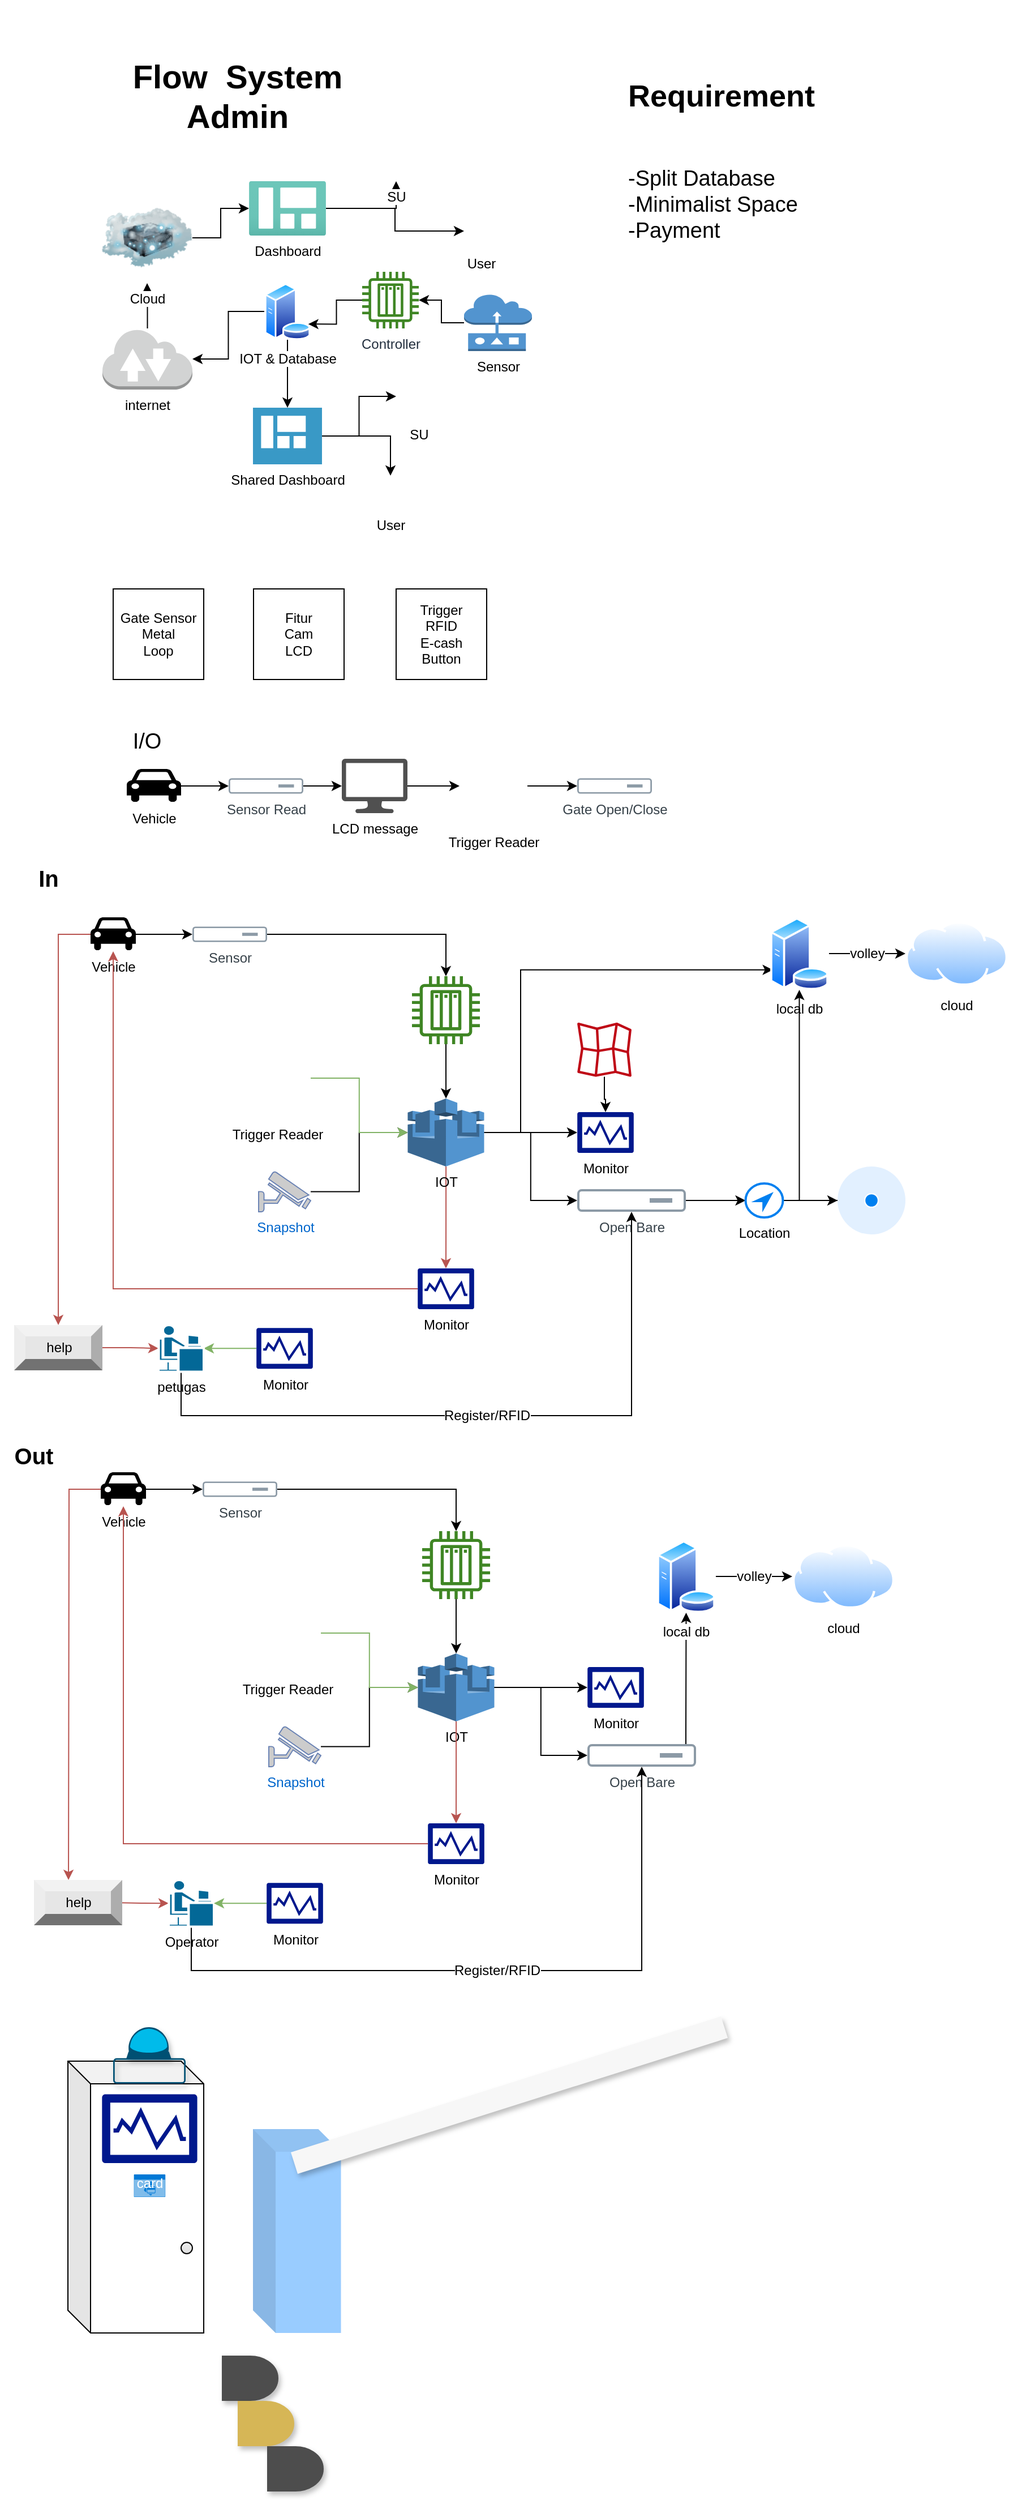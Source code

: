 <mxfile version="20.1.1" type="github">
  <diagram id="emxfY2-Sq-O-D1lA9IJM" name="Page-1">
    <mxGraphModel dx="1695" dy="1661" grid="1" gridSize="10" guides="1" tooltips="1" connect="1" arrows="1" fold="1" page="1" pageScale="1" pageWidth="827" pageHeight="1169" math="0" shadow="0">
      <root>
        <mxCell id="0" />
        <mxCell id="1" parent="0" />
        <mxCell id="iXk9eSZz2ZHoy0t9PR9_-7" value="" style="edgeStyle=orthogonalEdgeStyle;rounded=0;orthogonalLoop=1;jettySize=auto;html=1;" edge="1" parent="1" source="iXk9eSZz2ZHoy0t9PR9_-1" target="iXk9eSZz2ZHoy0t9PR9_-3">
          <mxGeometry relative="1" as="geometry" />
        </mxCell>
        <mxCell id="iXk9eSZz2ZHoy0t9PR9_-1" value="internet" style="outlineConnect=0;dashed=0;verticalLabelPosition=bottom;verticalAlign=top;align=center;html=1;shape=mxgraph.aws3.internet_2;fillColor=#D2D3D3;gradientColor=none;" vertex="1" parent="1">
          <mxGeometry x="100.5" y="150" width="79.5" height="54" as="geometry" />
        </mxCell>
        <mxCell id="iXk9eSZz2ZHoy0t9PR9_-10" value="" style="edgeStyle=orthogonalEdgeStyle;rounded=0;orthogonalLoop=1;jettySize=auto;html=1;" edge="1" parent="1" source="iXk9eSZz2ZHoy0t9PR9_-2" target="iXk9eSZz2ZHoy0t9PR9_-30">
          <mxGeometry relative="1" as="geometry" />
        </mxCell>
        <mxCell id="iXk9eSZz2ZHoy0t9PR9_-2" value="Sensor" style="outlineConnect=0;dashed=0;verticalLabelPosition=bottom;verticalAlign=top;align=center;html=1;shape=mxgraph.aws3.sensor;fillColor=#5294CF;gradientColor=none;" vertex="1" parent="1">
          <mxGeometry x="420" y="120" width="60" height="50" as="geometry" />
        </mxCell>
        <mxCell id="iXk9eSZz2ZHoy0t9PR9_-12" value="" style="edgeStyle=orthogonalEdgeStyle;rounded=0;orthogonalLoop=1;jettySize=auto;html=1;" edge="1" parent="1" source="iXk9eSZz2ZHoy0t9PR9_-3" target="iXk9eSZz2ZHoy0t9PR9_-5">
          <mxGeometry relative="1" as="geometry">
            <mxPoint x="260" y="70" as="targetPoint" />
          </mxGeometry>
        </mxCell>
        <mxCell id="iXk9eSZz2ZHoy0t9PR9_-3" value="Cloud" style="image;html=1;image=img/lib/clip_art/networking/Cloud_Server_128x128.png" vertex="1" parent="1">
          <mxGeometry x="100" y="30" width="80" height="80" as="geometry" />
        </mxCell>
        <mxCell id="iXk9eSZz2ZHoy0t9PR9_-9" value="" style="edgeStyle=orthogonalEdgeStyle;rounded=0;orthogonalLoop=1;jettySize=auto;html=1;" edge="1" parent="1" source="iXk9eSZz2ZHoy0t9PR9_-4" target="iXk9eSZz2ZHoy0t9PR9_-1">
          <mxGeometry relative="1" as="geometry" />
        </mxCell>
        <mxCell id="iXk9eSZz2ZHoy0t9PR9_-13" value="" style="edgeStyle=orthogonalEdgeStyle;rounded=0;orthogonalLoop=1;jettySize=auto;html=1;" edge="1" parent="1" source="iXk9eSZz2ZHoy0t9PR9_-4" target="iXk9eSZz2ZHoy0t9PR9_-6">
          <mxGeometry relative="1" as="geometry" />
        </mxCell>
        <mxCell id="iXk9eSZz2ZHoy0t9PR9_-4" value="IOT &amp;amp; Database" style="aspect=fixed;perimeter=ellipsePerimeter;html=1;align=center;shadow=0;dashed=0;spacingTop=3;image;image=img/lib/active_directory/database_server.svg;" vertex="1" parent="1">
          <mxGeometry x="243.5" y="110" width="41" height="50" as="geometry" />
        </mxCell>
        <mxCell id="iXk9eSZz2ZHoy0t9PR9_-18" style="edgeStyle=orthogonalEdgeStyle;rounded=0;orthogonalLoop=1;jettySize=auto;html=1;entryX=0;entryY=0.5;entryDx=0;entryDy=0;" edge="1" parent="1" source="iXk9eSZz2ZHoy0t9PR9_-5" target="iXk9eSZz2ZHoy0t9PR9_-14">
          <mxGeometry relative="1" as="geometry">
            <mxPoint x="530" y="64" as="targetPoint" />
          </mxGeometry>
        </mxCell>
        <mxCell id="iXk9eSZz2ZHoy0t9PR9_-21" style="edgeStyle=orthogonalEdgeStyle;rounded=0;orthogonalLoop=1;jettySize=auto;html=1;entryX=0.5;entryY=1;entryDx=0;entryDy=0;" edge="1" parent="1" source="iXk9eSZz2ZHoy0t9PR9_-5" target="iXk9eSZz2ZHoy0t9PR9_-15">
          <mxGeometry relative="1" as="geometry" />
        </mxCell>
        <mxCell id="iXk9eSZz2ZHoy0t9PR9_-5" value="Dashboard" style="aspect=fixed;html=1;points=[];align=center;image;fontSize=12;image=img/lib/azure2/general/Dashboard.svg;" vertex="1" parent="1">
          <mxGeometry x="230" y="20" width="68" height="48" as="geometry" />
        </mxCell>
        <mxCell id="iXk9eSZz2ZHoy0t9PR9_-25" style="edgeStyle=orthogonalEdgeStyle;rounded=0;orthogonalLoop=1;jettySize=auto;html=1;" edge="1" parent="1" source="iXk9eSZz2ZHoy0t9PR9_-6" target="iXk9eSZz2ZHoy0t9PR9_-23">
          <mxGeometry relative="1" as="geometry" />
        </mxCell>
        <mxCell id="iXk9eSZz2ZHoy0t9PR9_-26" style="edgeStyle=orthogonalEdgeStyle;rounded=0;orthogonalLoop=1;jettySize=auto;html=1;" edge="1" parent="1" source="iXk9eSZz2ZHoy0t9PR9_-6" target="iXk9eSZz2ZHoy0t9PR9_-24">
          <mxGeometry relative="1" as="geometry" />
        </mxCell>
        <mxCell id="iXk9eSZz2ZHoy0t9PR9_-6" value="Shared Dashboard" style="sketch=0;aspect=fixed;html=1;points=[];align=center;image;fontSize=12;image=img/lib/mscae/Shared_Dashboard.svg;" vertex="1" parent="1">
          <mxGeometry x="233.51" y="220" width="60.98" height="50" as="geometry" />
        </mxCell>
        <mxCell id="iXk9eSZz2ZHoy0t9PR9_-14" value="User" style="shape=image;html=1;verticalAlign=top;verticalLabelPosition=bottom;labelBackgroundColor=#ffffff;imageAspect=0;aspect=fixed;image=https://cdn4.iconfinder.com/data/icons/essential-app-2/16/user-avatar-human-admin-login-128.png" vertex="1" parent="1">
          <mxGeometry x="420" y="49" width="30" height="30" as="geometry" />
        </mxCell>
        <mxCell id="iXk9eSZz2ZHoy0t9PR9_-15" value="SU" style="shape=image;html=1;verticalAlign=top;verticalLabelPosition=bottom;labelBackgroundColor=#ffffff;imageAspect=0;aspect=fixed;image=https://cdn3.iconfinder.com/data/icons/essential-rounded/64/Rounded-31-128.png" vertex="1" parent="1">
          <mxGeometry x="340" y="-20" width="40" height="40" as="geometry" />
        </mxCell>
        <mxCell id="iXk9eSZz2ZHoy0t9PR9_-23" value="SU" style="shape=image;html=1;verticalAlign=top;verticalLabelPosition=bottom;labelBackgroundColor=#ffffff;imageAspect=0;aspect=fixed;image=https://cdn3.iconfinder.com/data/icons/essential-rounded/64/Rounded-31-128.png" vertex="1" parent="1">
          <mxGeometry x="360" y="190" width="40" height="40" as="geometry" />
        </mxCell>
        <mxCell id="iXk9eSZz2ZHoy0t9PR9_-24" value="User" style="shape=image;html=1;verticalAlign=top;verticalLabelPosition=bottom;labelBackgroundColor=#ffffff;imageAspect=0;aspect=fixed;image=https://cdn4.iconfinder.com/data/icons/essential-app-2/16/user-avatar-human-admin-login-128.png" vertex="1" parent="1">
          <mxGeometry x="340" y="280" width="30" height="30" as="geometry" />
        </mxCell>
        <mxCell id="iXk9eSZz2ZHoy0t9PR9_-28" value="Gate Sensor&lt;br&gt;Metal&lt;br&gt;Loop" style="whiteSpace=wrap;html=1;aspect=fixed;" vertex="1" parent="1">
          <mxGeometry x="110" y="380" width="80" height="80" as="geometry" />
        </mxCell>
        <mxCell id="iXk9eSZz2ZHoy0t9PR9_-29" value="Fitur&lt;br&gt;Cam&lt;br&gt;LCD" style="whiteSpace=wrap;html=1;aspect=fixed;" vertex="1" parent="1">
          <mxGeometry x="234" y="380" width="80" height="80" as="geometry" />
        </mxCell>
        <mxCell id="iXk9eSZz2ZHoy0t9PR9_-31" style="edgeStyle=orthogonalEdgeStyle;rounded=0;orthogonalLoop=1;jettySize=auto;html=1;entryX=1;entryY=0.75;entryDx=0;entryDy=0;" edge="1" parent="1" source="iXk9eSZz2ZHoy0t9PR9_-30" target="iXk9eSZz2ZHoy0t9PR9_-4">
          <mxGeometry relative="1" as="geometry" />
        </mxCell>
        <mxCell id="iXk9eSZz2ZHoy0t9PR9_-30" value="Controller" style="sketch=0;outlineConnect=0;fontColor=#232F3E;gradientColor=none;fillColor=#3F8624;strokeColor=none;dashed=0;verticalLabelPosition=bottom;verticalAlign=top;align=center;html=1;fontSize=12;fontStyle=0;aspect=fixed;pointerEvents=1;shape=mxgraph.aws4.iot_thing_plc;" vertex="1" parent="1">
          <mxGeometry x="330" y="100" width="50" height="50" as="geometry" />
        </mxCell>
        <mxCell id="iXk9eSZz2ZHoy0t9PR9_-32" value="Trigger&lt;br&gt;RFID&lt;br&gt;E-cash&lt;br&gt;Button" style="whiteSpace=wrap;html=1;aspect=fixed;" vertex="1" parent="1">
          <mxGeometry x="360" y="380" width="80" height="80" as="geometry" />
        </mxCell>
        <mxCell id="iXk9eSZz2ZHoy0t9PR9_-38" value="Flow&amp;nbsp; System Admin" style="text;html=1;strokeColor=none;fillColor=none;align=center;verticalAlign=middle;whiteSpace=wrap;rounded=0;fontStyle=1;fontSize=29;" vertex="1" parent="1">
          <mxGeometry x="110" y="-70" width="220" height="30" as="geometry" />
        </mxCell>
        <mxCell id="iXk9eSZz2ZHoy0t9PR9_-39" value="&lt;h1 style=&quot;&quot;&gt;&lt;font style=&quot;font-size: 27px;&quot;&gt;Requirement&lt;/font&gt;&lt;/h1&gt;&lt;div style=&quot;font-size: 19px;&quot;&gt;&lt;font style=&quot;font-size: 19px;&quot;&gt;-&lt;/font&gt;&lt;font style=&quot;font-size: 19px;&quot;&gt;Split Database&lt;/font&gt;&lt;/div&gt;&lt;div style=&quot;font-size: 19px;&quot;&gt;&lt;font style=&quot;font-size: 19px;&quot;&gt;-Minimalist Space&lt;/font&gt;&lt;/div&gt;&lt;div style=&quot;font-size: 19px;&quot;&gt;&lt;font style=&quot;font-size: 19px;&quot;&gt;-Payment&lt;/font&gt;&lt;/div&gt;" style="text;html=1;strokeColor=none;fillColor=none;spacing=5;spacingTop=-20;whiteSpace=wrap;overflow=hidden;rounded=0;fontSize=29;" vertex="1" parent="1">
          <mxGeometry x="560" y="-130" width="304" height="210" as="geometry" />
        </mxCell>
        <mxCell id="iXk9eSZz2ZHoy0t9PR9_-56" value="" style="group" vertex="1" connectable="0" parent="1">
          <mxGeometry x="110" y="500" width="476" height="84.01" as="geometry" />
        </mxCell>
        <mxCell id="iXk9eSZz2ZHoy0t9PR9_-34" value="Sensor Read" style="aspect=fixed;perimeter=ellipsePerimeter;html=1;align=center;fontSize=12;verticalAlign=top;fontColor=#364149;shadow=0;dashed=0;image;image=img/lib/cumulus/server_bare_metal.svg;" vertex="1" parent="iXk9eSZz2ZHoy0t9PR9_-56">
          <mxGeometry x="102" y="47.12" width="66" height="13.75" as="geometry" />
        </mxCell>
        <mxCell id="iXk9eSZz2ZHoy0t9PR9_-35" value="LCD message" style="sketch=0;pointerEvents=1;shadow=0;dashed=0;html=1;strokeColor=none;fillColor=#505050;labelPosition=center;verticalLabelPosition=bottom;verticalAlign=top;outlineConnect=0;align=center;shape=mxgraph.office.devices.lcd_monitor;" vertex="1" parent="iXk9eSZz2ZHoy0t9PR9_-56">
          <mxGeometry x="202" y="30" width="58" height="48" as="geometry" />
        </mxCell>
        <mxCell id="iXk9eSZz2ZHoy0t9PR9_-37" value="" style="edgeStyle=orthogonalEdgeStyle;rounded=0;orthogonalLoop=1;jettySize=auto;html=1;" edge="1" parent="iXk9eSZz2ZHoy0t9PR9_-56" source="iXk9eSZz2ZHoy0t9PR9_-34" target="iXk9eSZz2ZHoy0t9PR9_-35">
          <mxGeometry relative="1" as="geometry" />
        </mxCell>
        <mxCell id="iXk9eSZz2ZHoy0t9PR9_-41" value="I/O" style="text;html=1;strokeColor=none;fillColor=none;align=center;verticalAlign=middle;whiteSpace=wrap;rounded=0;fontSize=19;" vertex="1" parent="iXk9eSZz2ZHoy0t9PR9_-56">
          <mxGeometry width="60" height="30" as="geometry" />
        </mxCell>
        <mxCell id="iXk9eSZz2ZHoy0t9PR9_-44" value="Gate Open/Close" style="aspect=fixed;perimeter=ellipsePerimeter;html=1;align=center;fontSize=12;verticalAlign=top;fontColor=#364149;shadow=0;dashed=0;image;image=img/lib/cumulus/server_bare_metal.svg;" vertex="1" parent="iXk9eSZz2ZHoy0t9PR9_-56">
          <mxGeometry x="410" y="47.13" width="66" height="13.75" as="geometry" />
        </mxCell>
        <mxCell id="iXk9eSZz2ZHoy0t9PR9_-33" value="Vehicle" style="shape=mxgraph.signs.transportation.car_4;html=1;pointerEvents=1;fillColor=#000000;strokeColor=none;verticalLabelPosition=bottom;verticalAlign=top;align=center;" vertex="1" parent="iXk9eSZz2ZHoy0t9PR9_-56">
          <mxGeometry x="12" y="39" width="48" height="30" as="geometry" />
        </mxCell>
        <mxCell id="iXk9eSZz2ZHoy0t9PR9_-36" value="" style="edgeStyle=orthogonalEdgeStyle;rounded=0;orthogonalLoop=1;jettySize=auto;html=1;" edge="1" parent="iXk9eSZz2ZHoy0t9PR9_-56" source="iXk9eSZz2ZHoy0t9PR9_-33" target="iXk9eSZz2ZHoy0t9PR9_-34">
          <mxGeometry relative="1" as="geometry" />
        </mxCell>
        <mxCell id="iXk9eSZz2ZHoy0t9PR9_-42" value="&lt;font style=&quot;font-size: 12px;&quot;&gt;Trigger Reader&lt;/font&gt;" style="shape=image;html=1;verticalAlign=top;verticalLabelPosition=bottom;labelBackgroundColor=#ffffff;imageAspect=0;aspect=fixed;image=https://cdn1.iconfinder.com/data/icons/smartphone-signal-5g-trading/64/Smartphone_NFC-128.png;fontSize=19;" vertex="1" parent="iXk9eSZz2ZHoy0t9PR9_-56">
          <mxGeometry x="306" y="24.01" width="60" height="60" as="geometry" />
        </mxCell>
        <mxCell id="iXk9eSZz2ZHoy0t9PR9_-43" value="" style="edgeStyle=orthogonalEdgeStyle;rounded=0;orthogonalLoop=1;jettySize=auto;html=1;fontSize=12;" edge="1" parent="iXk9eSZz2ZHoy0t9PR9_-56" source="iXk9eSZz2ZHoy0t9PR9_-35" target="iXk9eSZz2ZHoy0t9PR9_-42">
          <mxGeometry relative="1" as="geometry" />
        </mxCell>
        <mxCell id="iXk9eSZz2ZHoy0t9PR9_-45" value="" style="edgeStyle=orthogonalEdgeStyle;rounded=0;orthogonalLoop=1;jettySize=auto;html=1;fontSize=12;" edge="1" parent="iXk9eSZz2ZHoy0t9PR9_-56" source="iXk9eSZz2ZHoy0t9PR9_-42" target="iXk9eSZz2ZHoy0t9PR9_-44">
          <mxGeometry relative="1" as="geometry" />
        </mxCell>
        <mxCell id="iXk9eSZz2ZHoy0t9PR9_-66" style="edgeStyle=orthogonalEdgeStyle;rounded=0;orthogonalLoop=1;jettySize=auto;html=1;entryX=0;entryY=0.5;entryDx=0;entryDy=0;fontSize=12;" edge="1" parent="1" source="iXk9eSZz2ZHoy0t9PR9_-58" target="iXk9eSZz2ZHoy0t9PR9_-60">
          <mxGeometry relative="1" as="geometry" />
        </mxCell>
        <mxCell id="iXk9eSZz2ZHoy0t9PR9_-115" style="edgeStyle=orthogonalEdgeStyle;rounded=0;orthogonalLoop=1;jettySize=auto;html=1;fontSize=12;exitX=0;exitY=0.5;exitDx=0;exitDy=0;exitPerimeter=0;fillColor=#f8cecc;strokeColor=#b85450;" edge="1" parent="1" source="iXk9eSZz2ZHoy0t9PR9_-58" target="iXk9eSZz2ZHoy0t9PR9_-93">
          <mxGeometry relative="1" as="geometry" />
        </mxCell>
        <mxCell id="iXk9eSZz2ZHoy0t9PR9_-58" value="Vehicle" style="shape=mxgraph.signs.transportation.car_4;html=1;pointerEvents=1;fillColor=#000000;strokeColor=none;verticalLabelPosition=bottom;verticalAlign=top;align=center;" vertex="1" parent="1">
          <mxGeometry x="90" y="670" width="40" height="30" as="geometry" />
        </mxCell>
        <mxCell id="iXk9eSZz2ZHoy0t9PR9_-74" style="edgeStyle=orthogonalEdgeStyle;rounded=0;orthogonalLoop=1;jettySize=auto;html=1;fontSize=12;" edge="1" parent="1" source="iXk9eSZz2ZHoy0t9PR9_-60" target="iXk9eSZz2ZHoy0t9PR9_-69">
          <mxGeometry relative="1" as="geometry" />
        </mxCell>
        <mxCell id="iXk9eSZz2ZHoy0t9PR9_-60" value="Sensor" style="aspect=fixed;perimeter=ellipsePerimeter;html=1;align=center;fontSize=12;verticalAlign=top;fontColor=#364149;shadow=0;dashed=0;image;image=img/lib/cumulus/server_bare_metal.svg;" vertex="1" parent="1">
          <mxGeometry x="180" y="678.12" width="66" height="13.75" as="geometry" />
        </mxCell>
        <mxCell id="iXk9eSZz2ZHoy0t9PR9_-80" style="edgeStyle=orthogonalEdgeStyle;rounded=0;orthogonalLoop=1;jettySize=auto;html=1;entryX=0;entryY=0.5;entryDx=0;entryDy=0;entryPerimeter=0;fontSize=12;" edge="1" parent="1" source="iXk9eSZz2ZHoy0t9PR9_-63" target="iXk9eSZz2ZHoy0t9PR9_-76">
          <mxGeometry relative="1" as="geometry" />
        </mxCell>
        <mxCell id="iXk9eSZz2ZHoy0t9PR9_-63" value="Snapshot" style="fontColor=#0066CC;verticalAlign=top;verticalLabelPosition=bottom;labelPosition=center;align=center;html=1;outlineConnect=0;fillColor=#CCCCCC;strokeColor=#6881B3;gradientColor=none;gradientDirection=north;strokeWidth=2;shape=mxgraph.networks.security_camera;fontSize=12;" vertex="1" parent="1">
          <mxGeometry x="238.5" y="894.5" width="46" height="35.5" as="geometry" />
        </mxCell>
        <mxCell id="iXk9eSZz2ZHoy0t9PR9_-81" style="edgeStyle=orthogonalEdgeStyle;rounded=0;orthogonalLoop=1;jettySize=auto;html=1;fontSize=12;" edge="1" parent="1" source="iXk9eSZz2ZHoy0t9PR9_-69" target="iXk9eSZz2ZHoy0t9PR9_-76">
          <mxGeometry relative="1" as="geometry" />
        </mxCell>
        <mxCell id="iXk9eSZz2ZHoy0t9PR9_-69" value="" style="sketch=0;outlineConnect=0;fontColor=#232F3E;gradientColor=none;fillColor=#3F8624;strokeColor=none;dashed=0;verticalLabelPosition=bottom;verticalAlign=top;align=center;html=1;fontSize=12;fontStyle=0;aspect=fixed;pointerEvents=1;shape=mxgraph.aws4.iot_thing_plc;" vertex="1" parent="1">
          <mxGeometry x="374" y="722" width="60" height="60" as="geometry" />
        </mxCell>
        <mxCell id="iXk9eSZz2ZHoy0t9PR9_-79" style="edgeStyle=orthogonalEdgeStyle;rounded=0;orthogonalLoop=1;jettySize=auto;html=1;fontSize=12;fillColor=#d5e8d4;strokeColor=#82b366;" edge="1" parent="1" source="iXk9eSZz2ZHoy0t9PR9_-73" target="iXk9eSZz2ZHoy0t9PR9_-76">
          <mxGeometry relative="1" as="geometry" />
        </mxCell>
        <mxCell id="iXk9eSZz2ZHoy0t9PR9_-73" value="&lt;font style=&quot;font-size: 12px;&quot;&gt;Trigger Reader&lt;/font&gt;" style="shape=image;html=1;verticalAlign=top;verticalLabelPosition=bottom;labelBackgroundColor=#ffffff;imageAspect=0;aspect=fixed;image=https://cdn1.iconfinder.com/data/icons/smartphone-signal-5g-trading/64/Smartphone_NFC-128.png;fontSize=19;" vertex="1" parent="1">
          <mxGeometry x="224.5" y="782" width="60" height="60" as="geometry" />
        </mxCell>
        <mxCell id="iXk9eSZz2ZHoy0t9PR9_-78" style="edgeStyle=orthogonalEdgeStyle;rounded=0;orthogonalLoop=1;jettySize=auto;html=1;fontSize=12;entryX=0;entryY=0.5;entryDx=0;entryDy=0;entryPerimeter=0;" edge="1" parent="1" source="iXk9eSZz2ZHoy0t9PR9_-76" target="iXk9eSZz2ZHoy0t9PR9_-77">
          <mxGeometry relative="1" as="geometry">
            <mxPoint x="570" y="850" as="targetPoint" />
            <Array as="points">
              <mxPoint x="480" y="860" />
              <mxPoint x="480" y="860" />
            </Array>
          </mxGeometry>
        </mxCell>
        <mxCell id="iXk9eSZz2ZHoy0t9PR9_-84" style="edgeStyle=orthogonalEdgeStyle;rounded=0;orthogonalLoop=1;jettySize=auto;html=1;entryX=0;entryY=0.5;entryDx=0;entryDy=0;fontSize=12;" edge="1" parent="1" source="iXk9eSZz2ZHoy0t9PR9_-76" target="iXk9eSZz2ZHoy0t9PR9_-83">
          <mxGeometry relative="1" as="geometry" />
        </mxCell>
        <mxCell id="iXk9eSZz2ZHoy0t9PR9_-86" style="edgeStyle=orthogonalEdgeStyle;rounded=0;orthogonalLoop=1;jettySize=auto;html=1;entryX=0;entryY=0.75;entryDx=0;entryDy=0;fontSize=12;" edge="1" parent="1" source="iXk9eSZz2ZHoy0t9PR9_-76" target="iXk9eSZz2ZHoy0t9PR9_-85">
          <mxGeometry relative="1" as="geometry">
            <Array as="points">
              <mxPoint x="470" y="860" />
              <mxPoint x="470" y="716" />
            </Array>
          </mxGeometry>
        </mxCell>
        <mxCell id="iXk9eSZz2ZHoy0t9PR9_-91" value="" style="edgeStyle=orthogonalEdgeStyle;rounded=0;orthogonalLoop=1;jettySize=auto;html=1;fontSize=12;fillColor=#f8cecc;strokeColor=#b85450;" edge="1" parent="1" source="iXk9eSZz2ZHoy0t9PR9_-76" target="iXk9eSZz2ZHoy0t9PR9_-90">
          <mxGeometry relative="1" as="geometry" />
        </mxCell>
        <mxCell id="iXk9eSZz2ZHoy0t9PR9_-76" value="IOT" style="outlineConnect=0;dashed=0;verticalLabelPosition=bottom;verticalAlign=top;align=center;html=1;shape=mxgraph.aws3.aws_iot;fillColor=#5294CF;gradientColor=none;fontSize=12;" vertex="1" parent="1">
          <mxGeometry x="370.25" y="830" width="67.5" height="60" as="geometry" />
        </mxCell>
        <mxCell id="iXk9eSZz2ZHoy0t9PR9_-77" value="Monitor" style="sketch=0;aspect=fixed;pointerEvents=1;shadow=0;dashed=0;html=1;strokeColor=none;labelPosition=center;verticalLabelPosition=bottom;verticalAlign=top;align=center;fillColor=#00188D;shape=mxgraph.mscae.enterprise.performance_monitor;fontSize=12;" vertex="1" parent="1">
          <mxGeometry x="520" y="842" width="50" height="36" as="geometry" />
        </mxCell>
        <mxCell id="iXk9eSZz2ZHoy0t9PR9_-99" value="" style="edgeStyle=orthogonalEdgeStyle;rounded=0;orthogonalLoop=1;jettySize=auto;html=1;fontSize=12;" edge="1" parent="1" source="iXk9eSZz2ZHoy0t9PR9_-83" target="iXk9eSZz2ZHoy0t9PR9_-98">
          <mxGeometry relative="1" as="geometry" />
        </mxCell>
        <mxCell id="iXk9eSZz2ZHoy0t9PR9_-83" value="Open Bare" style="aspect=fixed;perimeter=ellipsePerimeter;html=1;align=center;fontSize=12;verticalAlign=top;fontColor=#364149;shadow=0;dashed=0;image;image=img/lib/cumulus/server_bare_metal.svg;" vertex="1" parent="1">
          <mxGeometry x="520" y="910" width="96" height="20" as="geometry" />
        </mxCell>
        <mxCell id="iXk9eSZz2ZHoy0t9PR9_-92" style="edgeStyle=orthogonalEdgeStyle;rounded=0;orthogonalLoop=1;jettySize=auto;html=1;fontSize=12;fillColor=#f8cecc;strokeColor=#b85450;" edge="1" parent="1" source="iXk9eSZz2ZHoy0t9PR9_-90" target="iXk9eSZz2ZHoy0t9PR9_-58">
          <mxGeometry relative="1" as="geometry" />
        </mxCell>
        <mxCell id="iXk9eSZz2ZHoy0t9PR9_-90" value="Monitor" style="sketch=0;aspect=fixed;pointerEvents=1;shadow=0;dashed=0;html=1;strokeColor=none;labelPosition=center;verticalLabelPosition=bottom;verticalAlign=top;align=center;fillColor=#00188D;shape=mxgraph.mscae.enterprise.performance_monitor;fontSize=12;" vertex="1" parent="1">
          <mxGeometry x="379" y="980" width="50" height="36" as="geometry" />
        </mxCell>
        <mxCell id="iXk9eSZz2ZHoy0t9PR9_-96" value="" style="edgeStyle=orthogonalEdgeStyle;rounded=0;orthogonalLoop=1;jettySize=auto;html=1;fontSize=12;fillColor=#f8cecc;strokeColor=#b85450;" edge="1" parent="1" source="iXk9eSZz2ZHoy0t9PR9_-93" target="iXk9eSZz2ZHoy0t9PR9_-95">
          <mxGeometry relative="1" as="geometry" />
        </mxCell>
        <mxCell id="iXk9eSZz2ZHoy0t9PR9_-93" value="help" style="labelPosition=center;verticalLabelPosition=middle;align=center;html=1;shape=mxgraph.basic.shaded_button;dx=10;fillColor=#E6E6E6;strokeColor=none;fontSize=12;" vertex="1" parent="1">
          <mxGeometry x="22.5" y="1030" width="78" height="40" as="geometry" />
        </mxCell>
        <mxCell id="iXk9eSZz2ZHoy0t9PR9_-114" value="" style="edgeStyle=orthogonalEdgeStyle;rounded=0;orthogonalLoop=1;jettySize=auto;html=1;fontSize=12;fillColor=#d5e8d4;strokeColor=#82b366;" edge="1" parent="1" source="iXk9eSZz2ZHoy0t9PR9_-94" target="iXk9eSZz2ZHoy0t9PR9_-95">
          <mxGeometry relative="1" as="geometry" />
        </mxCell>
        <mxCell id="iXk9eSZz2ZHoy0t9PR9_-94" value="Monitor" style="sketch=0;aspect=fixed;pointerEvents=1;shadow=0;dashed=0;html=1;strokeColor=none;labelPosition=center;verticalLabelPosition=bottom;verticalAlign=top;align=center;fillColor=#00188D;shape=mxgraph.mscae.enterprise.performance_monitor;fontSize=12;" vertex="1" parent="1">
          <mxGeometry x="236.5" y="1032.59" width="50" height="36" as="geometry" />
        </mxCell>
        <mxCell id="iXk9eSZz2ZHoy0t9PR9_-118" value="Register/RFID" style="edgeStyle=orthogonalEdgeStyle;rounded=0;orthogonalLoop=1;jettySize=auto;html=1;fontSize=12;" edge="1" parent="1" source="iXk9eSZz2ZHoy0t9PR9_-95" target="iXk9eSZz2ZHoy0t9PR9_-83">
          <mxGeometry relative="1" as="geometry">
            <Array as="points">
              <mxPoint x="170" y="1110" />
              <mxPoint x="568" y="1110" />
            </Array>
          </mxGeometry>
        </mxCell>
        <mxCell id="iXk9eSZz2ZHoy0t9PR9_-95" value="petugas" style="shape=mxgraph.cisco.people.androgenous_person;html=1;pointerEvents=1;dashed=0;fillColor=#036897;strokeColor=#ffffff;strokeWidth=2;verticalLabelPosition=bottom;verticalAlign=top;align=center;outlineConnect=0;fontSize=12;" vertex="1" parent="1">
          <mxGeometry x="150.0" y="1030" width="40" height="41.19" as="geometry" />
        </mxCell>
        <mxCell id="iXk9eSZz2ZHoy0t9PR9_-123" style="edgeStyle=orthogonalEdgeStyle;rounded=0;orthogonalLoop=1;jettySize=auto;html=1;fontSize=12;" edge="1" parent="1" source="iXk9eSZz2ZHoy0t9PR9_-98" target="iXk9eSZz2ZHoy0t9PR9_-121">
          <mxGeometry relative="1" as="geometry" />
        </mxCell>
        <mxCell id="iXk9eSZz2ZHoy0t9PR9_-98" value="Location" style="html=1;verticalLabelPosition=bottom;align=center;labelBackgroundColor=#ffffff;verticalAlign=top;strokeWidth=2;strokeColor=#0080F0;shadow=0;dashed=0;shape=mxgraph.ios7.icons.location_2;fontSize=12;" vertex="1" parent="1">
          <mxGeometry x="668.74" y="905" width="33" height="30" as="geometry" />
        </mxCell>
        <mxCell id="iXk9eSZz2ZHoy0t9PR9_-102" style="edgeStyle=orthogonalEdgeStyle;rounded=0;orthogonalLoop=1;jettySize=auto;html=1;entryX=0.5;entryY=0;entryDx=0;entryDy=0;entryPerimeter=0;fontSize=12;" edge="1" parent="1" source="iXk9eSZz2ZHoy0t9PR9_-100" target="iXk9eSZz2ZHoy0t9PR9_-77">
          <mxGeometry relative="1" as="geometry" />
        </mxCell>
        <mxCell id="iXk9eSZz2ZHoy0t9PR9_-100" value="" style="sketch=0;outlineConnect=0;fontColor=#232F3E;gradientColor=none;fillColor=#BF0816;strokeColor=none;dashed=0;verticalLabelPosition=bottom;verticalAlign=top;align=center;html=1;fontSize=12;fontStyle=0;aspect=fixed;shape=mxgraph.aws4.location_service_map;" vertex="1" parent="1">
          <mxGeometry x="520" y="762.87" width="48" height="48" as="geometry" />
        </mxCell>
        <mxCell id="iXk9eSZz2ZHoy0t9PR9_-117" value="" style="group" vertex="1" connectable="0" parent="1">
          <mxGeometry x="690" y="670" width="210.48" height="64" as="geometry" />
        </mxCell>
        <mxCell id="iXk9eSZz2ZHoy0t9PR9_-85" value="local db" style="aspect=fixed;perimeter=ellipsePerimeter;html=1;align=center;shadow=0;dashed=0;spacingTop=3;image;image=img/lib/active_directory/database_server.svg;fontSize=12;" vertex="1" parent="iXk9eSZz2ZHoy0t9PR9_-117">
          <mxGeometry width="52.48" height="64" as="geometry" />
        </mxCell>
        <mxCell id="iXk9eSZz2ZHoy0t9PR9_-88" value="cloud" style="aspect=fixed;perimeter=ellipsePerimeter;html=1;align=center;shadow=0;dashed=0;spacingTop=3;image;image=img/lib/active_directory/internet_cloud.svg;fontSize=12;" vertex="1" parent="iXk9eSZz2ZHoy0t9PR9_-117">
          <mxGeometry x="120" y="3.5" width="90.48" height="57" as="geometry" />
        </mxCell>
        <mxCell id="iXk9eSZz2ZHoy0t9PR9_-89" value="volley" style="edgeStyle=orthogonalEdgeStyle;rounded=0;orthogonalLoop=1;jettySize=auto;html=1;entryX=0;entryY=0.5;entryDx=0;entryDy=0;fontSize=12;" edge="1" parent="iXk9eSZz2ZHoy0t9PR9_-117" source="iXk9eSZz2ZHoy0t9PR9_-85" target="iXk9eSZz2ZHoy0t9PR9_-88">
          <mxGeometry relative="1" as="geometry" />
        </mxCell>
        <mxCell id="iXk9eSZz2ZHoy0t9PR9_-124" style="edgeStyle=orthogonalEdgeStyle;rounded=0;orthogonalLoop=1;jettySize=auto;html=1;fontSize=12;" edge="1" parent="1" source="iXk9eSZz2ZHoy0t9PR9_-121" target="iXk9eSZz2ZHoy0t9PR9_-85">
          <mxGeometry relative="1" as="geometry" />
        </mxCell>
        <mxCell id="iXk9eSZz2ZHoy0t9PR9_-121" value="" style="html=1;verticalLabelPosition=bottom;labelBackgroundColor=#ffffff;verticalAlign=top;shadow=0;dashed=0;strokeWidth=2;shape=mxgraph.ios7.misc.current_location;strokeColor=#ffffff;fillColor=#0080F0;sketch=0;fontSize=12;" vertex="1" parent="1">
          <mxGeometry x="750" y="890" width="60" height="60" as="geometry" />
        </mxCell>
        <mxCell id="iXk9eSZz2ZHoy0t9PR9_-198" value="" style="group" vertex="1" connectable="0" parent="1">
          <mxGeometry x="40.0" y="1160" width="779.01" height="440" as="geometry" />
        </mxCell>
        <mxCell id="iXk9eSZz2ZHoy0t9PR9_-162" style="edgeStyle=orthogonalEdgeStyle;rounded=0;orthogonalLoop=1;jettySize=auto;html=1;fontSize=12;exitX=0;exitY=0.5;exitDx=0;exitDy=0;exitPerimeter=0;fillColor=#f8cecc;strokeColor=#b85450;" edge="1" parent="iXk9eSZz2ZHoy0t9PR9_-198" source="iXk9eSZz2ZHoy0t9PR9_-163">
          <mxGeometry relative="1" as="geometry">
            <mxPoint x="30.51" y="360" as="targetPoint" />
          </mxGeometry>
        </mxCell>
        <mxCell id="iXk9eSZz2ZHoy0t9PR9_-163" value="Vehicle" style="shape=mxgraph.signs.transportation.car_4;html=1;pointerEvents=1;fillColor=#000000;strokeColor=none;verticalLabelPosition=bottom;verticalAlign=top;align=center;" vertex="1" parent="iXk9eSZz2ZHoy0t9PR9_-198">
          <mxGeometry x="59.01" width="40" height="30" as="geometry" />
        </mxCell>
        <mxCell id="iXk9eSZz2ZHoy0t9PR9_-165" value="Sensor" style="aspect=fixed;perimeter=ellipsePerimeter;html=1;align=center;fontSize=12;verticalAlign=top;fontColor=#364149;shadow=0;dashed=0;image;image=img/lib/cumulus/server_bare_metal.svg;" vertex="1" parent="iXk9eSZz2ZHoy0t9PR9_-198">
          <mxGeometry x="149.01" y="8.12" width="66" height="13.75" as="geometry" />
        </mxCell>
        <mxCell id="iXk9eSZz2ZHoy0t9PR9_-161" style="edgeStyle=orthogonalEdgeStyle;rounded=0;orthogonalLoop=1;jettySize=auto;html=1;entryX=0;entryY=0.5;entryDx=0;entryDy=0;fontSize=12;" edge="1" parent="iXk9eSZz2ZHoy0t9PR9_-198" source="iXk9eSZz2ZHoy0t9PR9_-163" target="iXk9eSZz2ZHoy0t9PR9_-165">
          <mxGeometry relative="1" as="geometry" />
        </mxCell>
        <mxCell id="iXk9eSZz2ZHoy0t9PR9_-167" value="Snapshot" style="fontColor=#0066CC;verticalAlign=top;verticalLabelPosition=bottom;labelPosition=center;align=center;html=1;outlineConnect=0;fillColor=#CCCCCC;strokeColor=#6881B3;gradientColor=none;gradientDirection=north;strokeWidth=2;shape=mxgraph.networks.security_camera;fontSize=12;" vertex="1" parent="iXk9eSZz2ZHoy0t9PR9_-198">
          <mxGeometry x="207.51" y="224.5" width="46" height="35.5" as="geometry" />
        </mxCell>
        <mxCell id="iXk9eSZz2ZHoy0t9PR9_-169" value="" style="sketch=0;outlineConnect=0;fontColor=#232F3E;gradientColor=none;fillColor=#3F8624;strokeColor=none;dashed=0;verticalLabelPosition=bottom;verticalAlign=top;align=center;html=1;fontSize=12;fontStyle=0;aspect=fixed;pointerEvents=1;shape=mxgraph.aws4.iot_thing_plc;" vertex="1" parent="iXk9eSZz2ZHoy0t9PR9_-198">
          <mxGeometry x="343.01" y="52" width="60" height="60" as="geometry" />
        </mxCell>
        <mxCell id="iXk9eSZz2ZHoy0t9PR9_-164" style="edgeStyle=orthogonalEdgeStyle;rounded=0;orthogonalLoop=1;jettySize=auto;html=1;fontSize=12;" edge="1" parent="iXk9eSZz2ZHoy0t9PR9_-198" source="iXk9eSZz2ZHoy0t9PR9_-165" target="iXk9eSZz2ZHoy0t9PR9_-169">
          <mxGeometry relative="1" as="geometry" />
        </mxCell>
        <mxCell id="iXk9eSZz2ZHoy0t9PR9_-171" value="&lt;font style=&quot;font-size: 12px;&quot;&gt;Trigger Reader&lt;/font&gt;" style="shape=image;html=1;verticalAlign=top;verticalLabelPosition=bottom;labelBackgroundColor=#ffffff;imageAspect=0;aspect=fixed;image=https://cdn1.iconfinder.com/data/icons/smartphone-signal-5g-trading/64/Smartphone_NFC-128.png;fontSize=19;" vertex="1" parent="iXk9eSZz2ZHoy0t9PR9_-198">
          <mxGeometry x="193.51" y="112" width="60" height="60" as="geometry" />
        </mxCell>
        <mxCell id="iXk9eSZz2ZHoy0t9PR9_-176" value="IOT" style="outlineConnect=0;dashed=0;verticalLabelPosition=bottom;verticalAlign=top;align=center;html=1;shape=mxgraph.aws3.aws_iot;fillColor=#5294CF;gradientColor=none;fontSize=12;" vertex="1" parent="iXk9eSZz2ZHoy0t9PR9_-198">
          <mxGeometry x="339.26" y="160" width="67.5" height="60" as="geometry" />
        </mxCell>
        <mxCell id="iXk9eSZz2ZHoy0t9PR9_-166" style="edgeStyle=orthogonalEdgeStyle;rounded=0;orthogonalLoop=1;jettySize=auto;html=1;entryX=0;entryY=0.5;entryDx=0;entryDy=0;entryPerimeter=0;fontSize=12;" edge="1" parent="iXk9eSZz2ZHoy0t9PR9_-198" source="iXk9eSZz2ZHoy0t9PR9_-167" target="iXk9eSZz2ZHoy0t9PR9_-176">
          <mxGeometry relative="1" as="geometry" />
        </mxCell>
        <mxCell id="iXk9eSZz2ZHoy0t9PR9_-168" style="edgeStyle=orthogonalEdgeStyle;rounded=0;orthogonalLoop=1;jettySize=auto;html=1;fontSize=12;" edge="1" parent="iXk9eSZz2ZHoy0t9PR9_-198" source="iXk9eSZz2ZHoy0t9PR9_-169" target="iXk9eSZz2ZHoy0t9PR9_-176">
          <mxGeometry relative="1" as="geometry" />
        </mxCell>
        <mxCell id="iXk9eSZz2ZHoy0t9PR9_-170" style="edgeStyle=orthogonalEdgeStyle;rounded=0;orthogonalLoop=1;jettySize=auto;html=1;fontSize=12;fillColor=#d5e8d4;strokeColor=#82b366;" edge="1" parent="iXk9eSZz2ZHoy0t9PR9_-198" source="iXk9eSZz2ZHoy0t9PR9_-171" target="iXk9eSZz2ZHoy0t9PR9_-176">
          <mxGeometry relative="1" as="geometry" />
        </mxCell>
        <mxCell id="iXk9eSZz2ZHoy0t9PR9_-177" value="Monitor" style="sketch=0;aspect=fixed;pointerEvents=1;shadow=0;dashed=0;html=1;strokeColor=none;labelPosition=center;verticalLabelPosition=bottom;verticalAlign=top;align=center;fillColor=#00188D;shape=mxgraph.mscae.enterprise.performance_monitor;fontSize=12;" vertex="1" parent="iXk9eSZz2ZHoy0t9PR9_-198">
          <mxGeometry x="489.01" y="172" width="50" height="36" as="geometry" />
        </mxCell>
        <mxCell id="iXk9eSZz2ZHoy0t9PR9_-172" style="edgeStyle=orthogonalEdgeStyle;rounded=0;orthogonalLoop=1;jettySize=auto;html=1;fontSize=12;entryX=0;entryY=0.5;entryDx=0;entryDy=0;entryPerimeter=0;" edge="1" parent="iXk9eSZz2ZHoy0t9PR9_-198" source="iXk9eSZz2ZHoy0t9PR9_-176" target="iXk9eSZz2ZHoy0t9PR9_-177">
          <mxGeometry relative="1" as="geometry">
            <mxPoint x="539.01" y="180" as="targetPoint" />
            <Array as="points">
              <mxPoint x="449.01" y="190" />
              <mxPoint x="449.01" y="190" />
            </Array>
          </mxGeometry>
        </mxCell>
        <mxCell id="iXk9eSZz2ZHoy0t9PR9_-203" style="edgeStyle=orthogonalEdgeStyle;rounded=0;orthogonalLoop=1;jettySize=auto;html=1;entryX=0.5;entryY=1;entryDx=0;entryDy=0;fontSize=20;" edge="1" parent="iXk9eSZz2ZHoy0t9PR9_-198" source="iXk9eSZz2ZHoy0t9PR9_-179" target="iXk9eSZz2ZHoy0t9PR9_-192">
          <mxGeometry relative="1" as="geometry">
            <Array as="points">
              <mxPoint x="576" y="230" />
              <mxPoint x="576" y="230" />
            </Array>
          </mxGeometry>
        </mxCell>
        <mxCell id="iXk9eSZz2ZHoy0t9PR9_-179" value="Open Bare" style="aspect=fixed;perimeter=ellipsePerimeter;html=1;align=center;fontSize=12;verticalAlign=top;fontColor=#364149;shadow=0;dashed=0;image;image=img/lib/cumulus/server_bare_metal.svg;" vertex="1" parent="iXk9eSZz2ZHoy0t9PR9_-198">
          <mxGeometry x="489.01" y="240" width="96" height="20" as="geometry" />
        </mxCell>
        <mxCell id="iXk9eSZz2ZHoy0t9PR9_-173" style="edgeStyle=orthogonalEdgeStyle;rounded=0;orthogonalLoop=1;jettySize=auto;html=1;entryX=0;entryY=0.5;entryDx=0;entryDy=0;fontSize=12;" edge="1" parent="iXk9eSZz2ZHoy0t9PR9_-198" source="iXk9eSZz2ZHoy0t9PR9_-176" target="iXk9eSZz2ZHoy0t9PR9_-179">
          <mxGeometry relative="1" as="geometry" />
        </mxCell>
        <mxCell id="iXk9eSZz2ZHoy0t9PR9_-180" style="edgeStyle=orthogonalEdgeStyle;rounded=0;orthogonalLoop=1;jettySize=auto;html=1;fontSize=12;fillColor=#f8cecc;strokeColor=#b85450;" edge="1" parent="iXk9eSZz2ZHoy0t9PR9_-198" source="iXk9eSZz2ZHoy0t9PR9_-181" target="iXk9eSZz2ZHoy0t9PR9_-163">
          <mxGeometry relative="1" as="geometry" />
        </mxCell>
        <mxCell id="iXk9eSZz2ZHoy0t9PR9_-181" value="Monitor" style="sketch=0;aspect=fixed;pointerEvents=1;shadow=0;dashed=0;html=1;strokeColor=none;labelPosition=center;verticalLabelPosition=bottom;verticalAlign=top;align=center;fillColor=#00188D;shape=mxgraph.mscae.enterprise.performance_monitor;fontSize=12;" vertex="1" parent="iXk9eSZz2ZHoy0t9PR9_-198">
          <mxGeometry x="348.01" y="310" width="50" height="36" as="geometry" />
        </mxCell>
        <mxCell id="iXk9eSZz2ZHoy0t9PR9_-175" value="" style="edgeStyle=orthogonalEdgeStyle;rounded=0;orthogonalLoop=1;jettySize=auto;html=1;fontSize=12;fillColor=#f8cecc;strokeColor=#b85450;" edge="1" parent="iXk9eSZz2ZHoy0t9PR9_-198" source="iXk9eSZz2ZHoy0t9PR9_-176" target="iXk9eSZz2ZHoy0t9PR9_-181">
          <mxGeometry relative="1" as="geometry" />
        </mxCell>
        <mxCell id="iXk9eSZz2ZHoy0t9PR9_-182" value="" style="edgeStyle=orthogonalEdgeStyle;rounded=0;orthogonalLoop=1;jettySize=auto;html=1;fontSize=12;fillColor=#f8cecc;strokeColor=#b85450;" edge="1" parent="iXk9eSZz2ZHoy0t9PR9_-198" target="iXk9eSZz2ZHoy0t9PR9_-186">
          <mxGeometry relative="1" as="geometry">
            <mxPoint x="69.51" y="380" as="sourcePoint" />
          </mxGeometry>
        </mxCell>
        <mxCell id="iXk9eSZz2ZHoy0t9PR9_-184" value="Monitor" style="sketch=0;aspect=fixed;pointerEvents=1;shadow=0;dashed=0;html=1;strokeColor=none;labelPosition=center;verticalLabelPosition=bottom;verticalAlign=top;align=center;fillColor=#00188D;shape=mxgraph.mscae.enterprise.performance_monitor;fontSize=12;" vertex="1" parent="iXk9eSZz2ZHoy0t9PR9_-198">
          <mxGeometry x="205.51" y="362.59" width="50" height="36" as="geometry" />
        </mxCell>
        <mxCell id="iXk9eSZz2ZHoy0t9PR9_-185" value="Register/RFID" style="edgeStyle=orthogonalEdgeStyle;rounded=0;orthogonalLoop=1;jettySize=auto;html=1;fontSize=12;" edge="1" parent="iXk9eSZz2ZHoy0t9PR9_-198" source="iXk9eSZz2ZHoy0t9PR9_-186" target="iXk9eSZz2ZHoy0t9PR9_-179">
          <mxGeometry relative="1" as="geometry">
            <Array as="points">
              <mxPoint x="139.01" y="440" />
              <mxPoint x="537.01" y="440" />
            </Array>
          </mxGeometry>
        </mxCell>
        <mxCell id="iXk9eSZz2ZHoy0t9PR9_-186" value="Operator" style="shape=mxgraph.cisco.people.androgenous_person;html=1;pointerEvents=1;dashed=0;fillColor=#036897;strokeColor=#ffffff;strokeWidth=2;verticalLabelPosition=bottom;verticalAlign=top;align=center;outlineConnect=0;fontSize=12;" vertex="1" parent="iXk9eSZz2ZHoy0t9PR9_-198">
          <mxGeometry x="119.01" y="360" width="40" height="41.19" as="geometry" />
        </mxCell>
        <mxCell id="iXk9eSZz2ZHoy0t9PR9_-183" value="" style="edgeStyle=orthogonalEdgeStyle;rounded=0;orthogonalLoop=1;jettySize=auto;html=1;fontSize=12;fillColor=#d5e8d4;strokeColor=#82b366;" edge="1" parent="iXk9eSZz2ZHoy0t9PR9_-198" source="iXk9eSZz2ZHoy0t9PR9_-184" target="iXk9eSZz2ZHoy0t9PR9_-186">
          <mxGeometry relative="1" as="geometry" />
        </mxCell>
        <mxCell id="iXk9eSZz2ZHoy0t9PR9_-197" value="help" style="labelPosition=center;verticalLabelPosition=middle;align=center;html=1;shape=mxgraph.basic.shaded_button;dx=10;fillColor=#E6E6E6;strokeColor=none;fontSize=12;" vertex="1" parent="iXk9eSZz2ZHoy0t9PR9_-198">
          <mxGeometry y="360" width="78" height="40" as="geometry" />
        </mxCell>
        <mxCell id="iXk9eSZz2ZHoy0t9PR9_-191" value="" style="group" vertex="1" connectable="0" parent="iXk9eSZz2ZHoy0t9PR9_-198">
          <mxGeometry x="550" y="60" width="210.48" height="64" as="geometry" />
        </mxCell>
        <mxCell id="iXk9eSZz2ZHoy0t9PR9_-192" value="local db" style="aspect=fixed;perimeter=ellipsePerimeter;html=1;align=center;shadow=0;dashed=0;spacingTop=3;image;image=img/lib/active_directory/database_server.svg;fontSize=12;" vertex="1" parent="iXk9eSZz2ZHoy0t9PR9_-191">
          <mxGeometry width="52.48" height="64" as="geometry" />
        </mxCell>
        <mxCell id="iXk9eSZz2ZHoy0t9PR9_-193" value="cloud" style="aspect=fixed;perimeter=ellipsePerimeter;html=1;align=center;shadow=0;dashed=0;spacingTop=3;image;image=img/lib/active_directory/internet_cloud.svg;fontSize=12;" vertex="1" parent="iXk9eSZz2ZHoy0t9PR9_-191">
          <mxGeometry x="120" y="3.5" width="90.48" height="57" as="geometry" />
        </mxCell>
        <mxCell id="iXk9eSZz2ZHoy0t9PR9_-194" value="volley" style="edgeStyle=orthogonalEdgeStyle;rounded=0;orthogonalLoop=1;jettySize=auto;html=1;entryX=0;entryY=0.5;entryDx=0;entryDy=0;fontSize=12;" edge="1" parent="iXk9eSZz2ZHoy0t9PR9_-191" source="iXk9eSZz2ZHoy0t9PR9_-192" target="iXk9eSZz2ZHoy0t9PR9_-193">
          <mxGeometry relative="1" as="geometry" />
        </mxCell>
        <mxCell id="iXk9eSZz2ZHoy0t9PR9_-199" value="&lt;b&gt;&lt;font style=&quot;font-size: 20px;&quot;&gt;Out&lt;/font&gt;&lt;/b&gt;" style="text;html=1;strokeColor=none;fillColor=none;align=center;verticalAlign=middle;whiteSpace=wrap;rounded=0;fontSize=12;strokeWidth=40;" vertex="1" parent="1">
          <mxGeometry x="10" y="1130" width="60" height="30" as="geometry" />
        </mxCell>
        <mxCell id="iXk9eSZz2ZHoy0t9PR9_-200" value="&lt;b&gt;&lt;font style=&quot;font-size: 20px;&quot;&gt;In&lt;/font&gt;&lt;/b&gt;" style="text;html=1;strokeColor=none;fillColor=none;align=center;verticalAlign=middle;whiteSpace=wrap;rounded=0;fontSize=12;strokeWidth=40;" vertex="1" parent="1">
          <mxGeometry x="22.5" y="620" width="60" height="30" as="geometry" />
        </mxCell>
        <mxCell id="iXk9eSZz2ZHoy0t9PR9_-211" value="" style="group" vertex="1" connectable="0" parent="1">
          <mxGeometry x="70" y="1650" width="580" height="400" as="geometry" />
        </mxCell>
        <mxCell id="iXk9eSZz2ZHoy0t9PR9_-55" value="" style="group" vertex="1" connectable="0" parent="iXk9eSZz2ZHoy0t9PR9_-211">
          <mxGeometry y="30" width="120" height="240" as="geometry" />
        </mxCell>
        <mxCell id="iXk9eSZz2ZHoy0t9PR9_-210" value="" style="group" vertex="1" connectable="0" parent="iXk9eSZz2ZHoy0t9PR9_-55">
          <mxGeometry width="120" height="240" as="geometry" />
        </mxCell>
        <mxCell id="iXk9eSZz2ZHoy0t9PR9_-48" value="" style="shape=cube;whiteSpace=wrap;html=1;boundedLbl=1;backgroundOutline=1;darkOpacity=0.05;darkOpacity2=0.1;fontSize=12;" vertex="1" parent="iXk9eSZz2ZHoy0t9PR9_-210">
          <mxGeometry width="120" height="240" as="geometry" />
        </mxCell>
        <mxCell id="iXk9eSZz2ZHoy0t9PR9_-50" value="" style="sketch=0;aspect=fixed;pointerEvents=1;shadow=0;dashed=0;html=1;strokeColor=none;labelPosition=center;verticalLabelPosition=bottom;verticalAlign=top;align=center;fillColor=#00188D;shape=mxgraph.mscae.enterprise.performance_monitor;fontSize=12;" vertex="1" parent="iXk9eSZz2ZHoy0t9PR9_-210">
          <mxGeometry x="30" y="29.2" width="84.44" height="60.8" as="geometry" />
        </mxCell>
        <mxCell id="iXk9eSZz2ZHoy0t9PR9_-51" value="" style="html=1;shadow=0;dashed=0;shape=mxgraph.bootstrap.radioButton2;labelPosition=right;verticalLabelPosition=middle;align=left;verticalAlign=middle;gradientColor=#DEDEDE;fillColor=#EDEDED;checked=0;spacing=5;checkedFill=#0085FC;checkedStroke=#ffffff;sketch=0;fontSize=12;" vertex="1" parent="iXk9eSZz2ZHoy0t9PR9_-210">
          <mxGeometry x="100" y="160" width="10" height="10" as="geometry" />
        </mxCell>
        <mxCell id="iXk9eSZz2ZHoy0t9PR9_-53" value="card" style="html=1;strokeColor=none;fillColor=#0079D6;labelPosition=center;verticalLabelPosition=middle;verticalAlign=top;align=center;fontSize=12;outlineConnect=0;spacingTop=-6;fontColor=#FFFFFF;sketch=0;shape=mxgraph.sitemap.payment;" vertex="1" parent="iXk9eSZz2ZHoy0t9PR9_-210">
          <mxGeometry x="58.33" y="100" width="27.78" height="20" as="geometry" />
        </mxCell>
        <mxCell id="iXk9eSZz2ZHoy0t9PR9_-205" value="" style="shape=cube;whiteSpace=wrap;html=1;boundedLbl=1;backgroundOutline=1;darkOpacity=0.05;darkOpacity2=0.1;fontSize=20;strokeColor=none;strokeWidth=40;fillColor=#99CCFF;" vertex="1" parent="iXk9eSZz2ZHoy0t9PR9_-211">
          <mxGeometry x="163.51" y="90" width="77.75" height="180" as="geometry" />
        </mxCell>
        <mxCell id="iXk9eSZz2ZHoy0t9PR9_-206" value="" style="verticalLabelPosition=bottom;verticalAlign=top;html=1;shape=mxgraph.basic.diag_stripe;dx=0;fontSize=20;strokeColor=#F7F7F7;strokeWidth=20;fillColor=#99CCFF;shadow=1;" vertex="1" parent="iXk9eSZz2ZHoy0t9PR9_-211">
          <mxGeometry x="200" width="380" height="120" as="geometry" />
        </mxCell>
        <mxCell id="iXk9eSZz2ZHoy0t9PR9_-207" value="" style="shape=cylinder3;whiteSpace=wrap;html=1;boundedLbl=1;backgroundOutline=1;size=15;lid=0;shadow=1;fontSize=20;strokeColor=#4D4D4D;strokeWidth=20;fillColor=#4D4D4D;direction=north;" vertex="1" parent="iXk9eSZz2ZHoy0t9PR9_-211">
          <mxGeometry x="136" y="300" width="40" height="20" as="geometry" />
        </mxCell>
        <mxCell id="iXk9eSZz2ZHoy0t9PR9_-208" value="" style="shape=cylinder3;whiteSpace=wrap;html=1;boundedLbl=1;backgroundOutline=1;size=15;lid=0;shadow=1;fontSize=20;strokeColor=#d6b656;strokeWidth=20;fillColor=#fff2cc;direction=north;" vertex="1" parent="iXk9eSZz2ZHoy0t9PR9_-211">
          <mxGeometry x="150" y="340" width="40" height="20" as="geometry" />
        </mxCell>
        <mxCell id="iXk9eSZz2ZHoy0t9PR9_-209" value="" style="shape=cylinder3;whiteSpace=wrap;html=1;boundedLbl=1;backgroundOutline=1;size=15;lid=0;shadow=1;fontSize=20;strokeColor=#4D4D4D;strokeWidth=20;fillColor=#4D4D4D;direction=north;" vertex="1" parent="iXk9eSZz2ZHoy0t9PR9_-211">
          <mxGeometry x="176" y="380" width="40" height="20" as="geometry" />
        </mxCell>
        <mxCell id="iXk9eSZz2ZHoy0t9PR9_-212" value="" style="points=[[0.015,0.015,0],[0.5,0,0],[0.985,0.015,0],[1,0.22,0],[0.985,0.43,0],[0.73,0.85,0],[0.5,1,0],[0.285,0.85,0],[0.015,0.43,0],[0,0.22,0]];verticalLabelPosition=bottom;sketch=0;html=1;verticalAlign=top;aspect=fixed;align=center;pointerEvents=1;shape=mxgraph.cisco19.surveillance_camera;fillColor=#005073;strokeColor=none;shadow=1;fontSize=20;direction=west;" vertex="1" parent="iXk9eSZz2ZHoy0t9PR9_-211">
          <mxGeometry x="40" width="64" height="50" as="geometry" />
        </mxCell>
      </root>
    </mxGraphModel>
  </diagram>
</mxfile>
